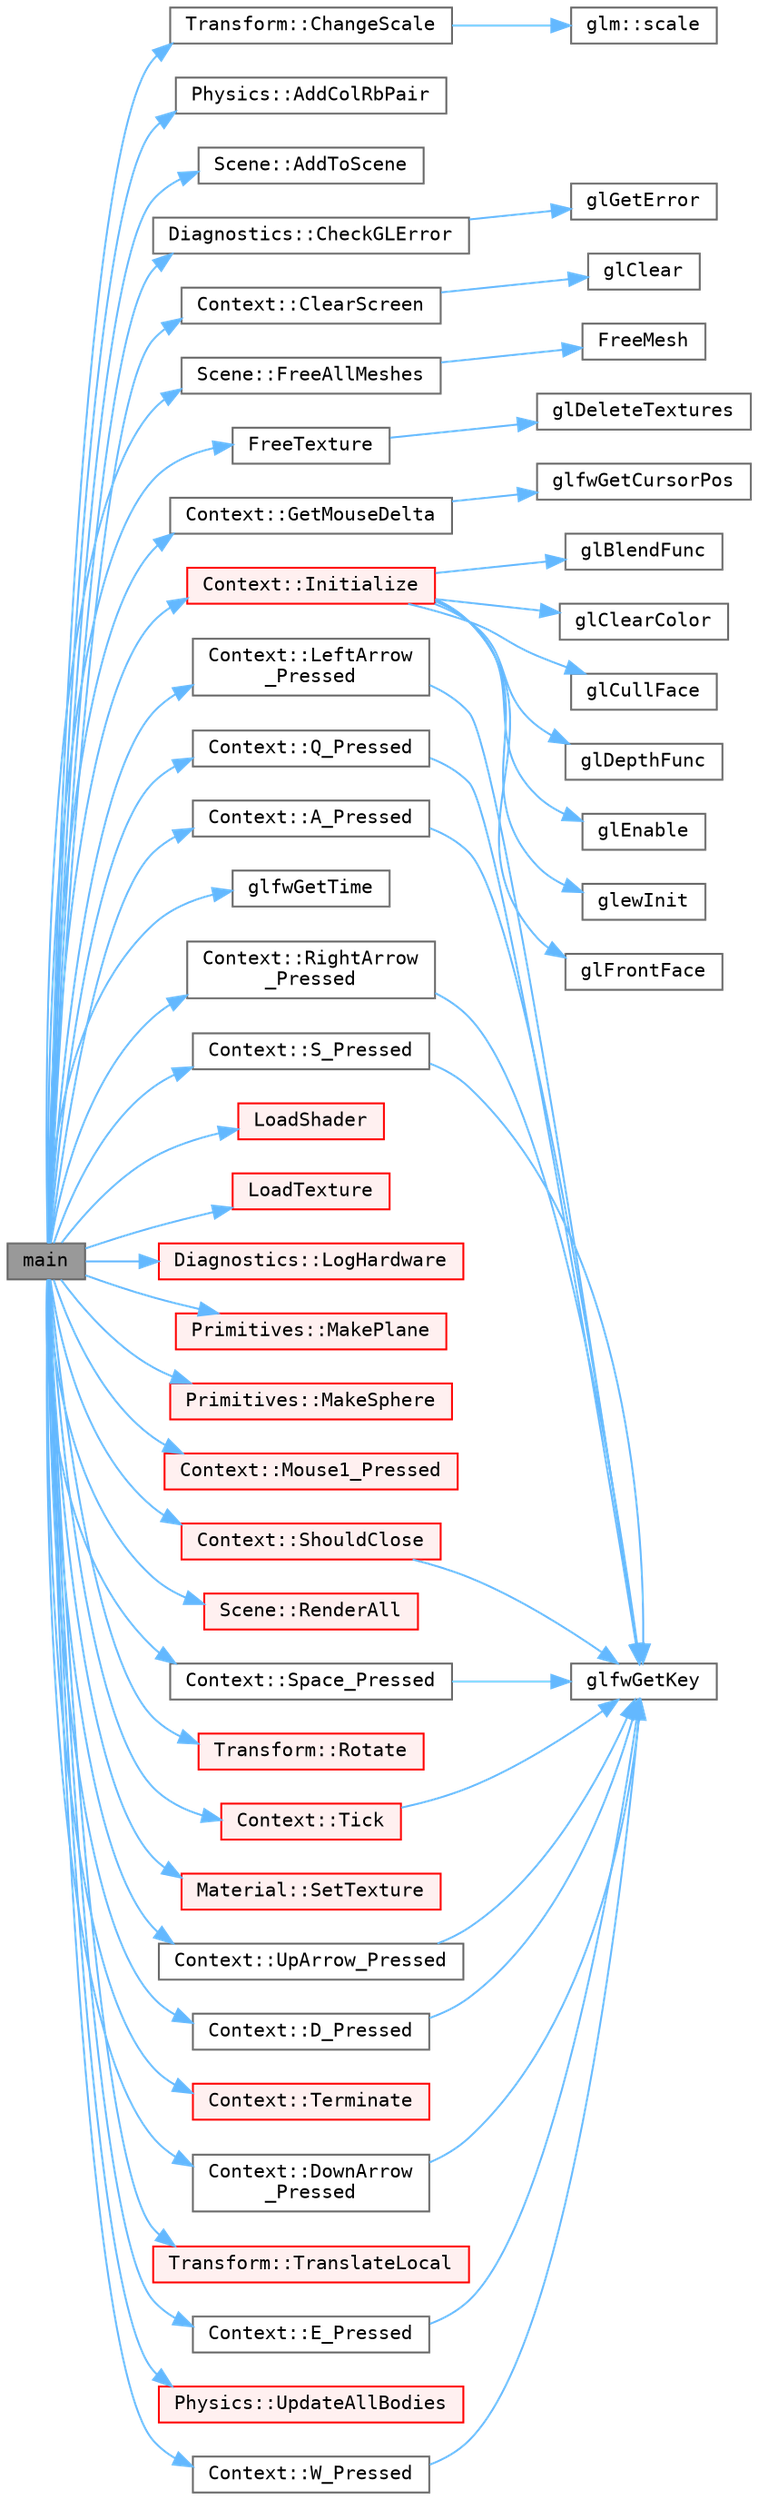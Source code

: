digraph "main"
{
 // LATEX_PDF_SIZE
  bgcolor="transparent";
  edge [fontname=Terminal,fontsize=10,labelfontname=Helvetica,labelfontsize=10];
  node [fontname=Terminal,fontsize=10,shape=box,height=0.2,width=0.4];
  rankdir="LR";
  Node1 [label="main",height=0.2,width=0.4,color="gray40", fillcolor="grey60", style="filled", fontcolor="black",tooltip=" "];
  Node1 -> Node2 [color="steelblue1",style="solid"];
  Node2 [label="Context::A_Pressed",height=0.2,width=0.4,color="grey40", fillcolor="white", style="filled",URL="$class_context.html#a17169c6946c0f951e62ee872151b299e",tooltip="If the A key is currently held"];
  Node2 -> Node3 [color="steelblue1",style="solid"];
  Node3 [label="glfwGetKey",height=0.2,width=0.4,color="grey40", fillcolor="white", style="filled",URL="$group__input.html#ga7d8ad8ffaf272808f04e1d5d33ec8859",tooltip="Returns the last reported state of a keyboard key for the specified window."];
  Node1 -> Node4 [color="steelblue1",style="solid"];
  Node4 [label="Physics::AddColRbPair",height=0.2,width=0.4,color="grey40", fillcolor="white", style="filled",URL="$class_physics.html#a7a0fea62b1d2a36f3fbf9d09901da0c6",tooltip="Add a ColRbPair to our vector, allowing it to collide."];
  Node1 -> Node5 [color="steelblue1",style="solid"];
  Node5 [label="Scene::AddToScene",height=0.2,width=0.4,color="grey40", fillcolor="white", style="filled",URL="$class_scene.html#a076c10df7e28c559db2dac955f22f3a0",tooltip="Add a gameObject to the scene"];
  Node1 -> Node6 [color="steelblue1",style="solid"];
  Node6 [label="Transform::ChangeScale",height=0.2,width=0.4,color="grey40", fillcolor="white", style="filled",URL="$class_transform.html#a7bdfd5cf2cac6fc06216e0c93e469e67",tooltip="Applis a scalar to our matrix"];
  Node6 -> Node7 [color="steelblue1",style="solid"];
  Node7 [label="glm::scale",height=0.2,width=0.4,color="grey40", fillcolor="white", style="filled",URL="$group__ext__matrix__transform.html#gaae2f8b2080622b24b85e1096748599b6",tooltip=" "];
  Node1 -> Node8 [color="steelblue1",style="solid"];
  Node8 [label="Diagnostics::CheckGLError",height=0.2,width=0.4,color="grey40", fillcolor="white", style="filled",URL="$namespace_diagnostics.html#a610ebbc18458a8d08d626e5e883635b4",tooltip="Checks for OpenGL error codes, and prints them"];
  Node8 -> Node9 [color="steelblue1",style="solid"];
  Node9 [label="glGetError",height=0.2,width=0.4,color="grey40", fillcolor="white", style="filled",URL="$glew_8h.html#a96d12fe2ba9949b71f7834676df8ee10",tooltip=" "];
  Node1 -> Node10 [color="steelblue1",style="solid"];
  Node10 [label="Context::ClearScreen",height=0.2,width=0.4,color="grey40", fillcolor="white", style="filled",URL="$class_context.html#aa02215a88cd690c65631d8fc5b5f2b08",tooltip=" "];
  Node10 -> Node11 [color="steelblue1",style="solid"];
  Node11 [label="glClear",height=0.2,width=0.4,color="grey40", fillcolor="white", style="filled",URL="$glew_8h.html#affc6c383998f3d5c0a5e74a07788f6ed",tooltip=" "];
  Node1 -> Node12 [color="steelblue1",style="solid"];
  Node12 [label="Context::D_Pressed",height=0.2,width=0.4,color="grey40", fillcolor="white", style="filled",URL="$class_context.html#a637e95805a80426269f06136b9566959",tooltip="If the D key is currently held"];
  Node12 -> Node3 [color="steelblue1",style="solid"];
  Node1 -> Node13 [color="steelblue1",style="solid"];
  Node13 [label="Context::DownArrow\l_Pressed",height=0.2,width=0.4,color="grey40", fillcolor="white", style="filled",URL="$class_context.html#ac3611d247372af83e4d7adc3cadb7752",tooltip="If the Down Arrrow key is currently held"];
  Node13 -> Node3 [color="steelblue1",style="solid"];
  Node1 -> Node14 [color="steelblue1",style="solid"];
  Node14 [label="Context::E_Pressed",height=0.2,width=0.4,color="grey40", fillcolor="white", style="filled",URL="$class_context.html#ac609bd7952637878bd2f57673edad640",tooltip="If the E key is currently held"];
  Node14 -> Node3 [color="steelblue1",style="solid"];
  Node1 -> Node15 [color="steelblue1",style="solid"];
  Node15 [label="Scene::FreeAllMeshes",height=0.2,width=0.4,color="grey40", fillcolor="white", style="filled",URL="$class_scene.html#a551288687e94be3ae6cf8a868eb95735",tooltip="Free all the meshes attached to gameObjects in gameObjects"];
  Node15 -> Node16 [color="steelblue1",style="solid"];
  Node16 [label="FreeMesh",height=0.2,width=0.4,color="grey40", fillcolor="white", style="filled",URL="$_renderer_8cpp.html#a9aba7adb196ca0b29e4a0cad46b05dd4",tooltip="Free a mesh from memory"];
  Node1 -> Node17 [color="steelblue1",style="solid"];
  Node17 [label="FreeTexture",height=0.2,width=0.4,color="grey40", fillcolor="white", style="filled",URL="$_renderer_8cpp.html#aec674375d5f158b96528aa490e7cdd00",tooltip="Free a texture from memory"];
  Node17 -> Node18 [color="steelblue1",style="solid"];
  Node18 [label="glDeleteTextures",height=0.2,width=0.4,color="grey40", fillcolor="white", style="filled",URL="$glew_8h.html#a2f5eccab2c3938a8c0c141035b4df47c",tooltip=" "];
  Node1 -> Node19 [color="steelblue1",style="solid"];
  Node19 [label="Context::GetMouseDelta",height=0.2,width=0.4,color="grey40", fillcolor="white", style="filled",URL="$class_context.html#a0cf2ac4048152225b90c15fd14b556c6",tooltip="Mouse movement"];
  Node19 -> Node20 [color="steelblue1",style="solid"];
  Node20 [label="glfwGetCursorPos",height=0.2,width=0.4,color="grey40", fillcolor="white", style="filled",URL="$group__input.html#gad289438eb7cf53d11eca685373f44105",tooltip="Retrieves the position of the cursor relative to the content area of the window."];
  Node1 -> Node21 [color="steelblue1",style="solid"];
  Node21 [label="glfwGetTime",height=0.2,width=0.4,color="grey40", fillcolor="white", style="filled",URL="$group__input.html#ga03d4a1039b8662c71eeb40beea8cb622",tooltip="Returns the GLFW time."];
  Node1 -> Node22 [color="steelblue1",style="solid"];
  Node22 [label="Context::Initialize",height=0.2,width=0.4,color="red", fillcolor="#FFF0F0", style="filled",URL="$class_context.html#ac092592027d44949396a8e16069fcab4",tooltip="Initiliazes the context window, and additional GPU setup"];
  Node22 -> Node23 [color="steelblue1",style="solid"];
  Node23 [label="glBlendFunc",height=0.2,width=0.4,color="grey40", fillcolor="white", style="filled",URL="$glew_8h.html#a8e13e72c3a7bac1f4685fcf3d32bf98c",tooltip=" "];
  Node22 -> Node24 [color="steelblue1",style="solid"];
  Node24 [label="glClearColor",height=0.2,width=0.4,color="grey40", fillcolor="white", style="filled",URL="$glew_8h.html#af339551012daa99fef8c4d313e98b546",tooltip=" "];
  Node22 -> Node25 [color="steelblue1",style="solid"];
  Node25 [label="glCullFace",height=0.2,width=0.4,color="grey40", fillcolor="white", style="filled",URL="$glew_8h.html#ab96734b878496b7f1d84b854a0cc072c",tooltip=" "];
  Node22 -> Node26 [color="steelblue1",style="solid"];
  Node26 [label="glDepthFunc",height=0.2,width=0.4,color="grey40", fillcolor="white", style="filled",URL="$glew_8h.html#a193efd842a4f4d9bf391afd286c4eef4",tooltip=" "];
  Node22 -> Node27 [color="steelblue1",style="solid"];
  Node27 [label="glEnable",height=0.2,width=0.4,color="grey40", fillcolor="white", style="filled",URL="$glew_8h.html#a1beaf822e5a901dc3fe429b68efb77d4",tooltip=" "];
  Node22 -> Node28 [color="steelblue1",style="solid"];
  Node28 [label="glewInit",height=0.2,width=0.4,color="grey40", fillcolor="white", style="filled",URL="$glew_8h.html#af39d420d8826819cb0108c6f1be0dc1b",tooltip=" "];
  Node22 -> Node29 [color="steelblue1",style="solid"];
  Node29 [label="glFrontFace",height=0.2,width=0.4,color="grey40", fillcolor="white", style="filled",URL="$glew_8h.html#afa8b9e2bcb7fed76f69b2182bc2f3d73",tooltip=" "];
  Node1 -> Node33 [color="steelblue1",style="solid"];
  Node33 [label="Context::LeftArrow\l_Pressed",height=0.2,width=0.4,color="grey40", fillcolor="white", style="filled",URL="$class_context.html#a58700ac52e74ce46a6e6ec32531e88f7",tooltip="If the Left Arrow key is currently held"];
  Node33 -> Node3 [color="steelblue1",style="solid"];
  Node1 -> Node34 [color="steelblue1",style="solid"];
  Node34 [label="LoadShader",height=0.2,width=0.4,color="red", fillcolor="#FFF0F0", style="filled",URL="$_renderer_8cpp.html#a4538cb126a10be7197ec76db1fa3de08",tooltip="Load a shader from file"];
  Node1 -> Node37 [color="steelblue1",style="solid"];
  Node37 [label="LoadTexture",height=0.2,width=0.4,color="red", fillcolor="#FFF0F0", style="filled",URL="$_renderer_8cpp.html#aed1bb04bfe2f3e43871bb89c730b188b",tooltip="Loads a texture from file"];
  Node1 -> Node46 [color="steelblue1",style="solid"];
  Node46 [label="Diagnostics::LogHardware",height=0.2,width=0.4,color="red", fillcolor="#FFF0F0", style="filled",URL="$namespace_diagnostics.html#a123bacc1da39ec478aa6e3f01530bb98",tooltip="Logs the current hardware to console"];
  Node1 -> Node49 [color="steelblue1",style="solid"];
  Node49 [label="Primitives::MakePlane",height=0.2,width=0.4,color="red", fillcolor="#FFF0F0", style="filled",URL="$namespace_primitives.html#a03774cd0af30bf294d51bcd43d937ff3",tooltip=" "];
  Node1 -> Node51 [color="steelblue1",style="solid"];
  Node51 [label="Primitives::MakeSphere",height=0.2,width=0.4,color="red", fillcolor="#FFF0F0", style="filled",URL="$namespace_primitives.html#ab1b6ee053dfdd05c13a82f08607c78c3",tooltip=" "];
  Node1 -> Node52 [color="steelblue1",style="solid"];
  Node52 [label="Context::Mouse1_Pressed",height=0.2,width=0.4,color="red", fillcolor="#FFF0F0", style="filled",URL="$class_context.html#a17e0516739864eb7050f693ccf5d671b",tooltip="If the Mouse 1 button is currently held"];
  Node1 -> Node54 [color="steelblue1",style="solid"];
  Node54 [label="Context::Q_Pressed",height=0.2,width=0.4,color="grey40", fillcolor="white", style="filled",URL="$class_context.html#a43765bcf7efc98bb61212c787eda1ebb",tooltip="If the Q key is currently held"];
  Node54 -> Node3 [color="steelblue1",style="solid"];
  Node1 -> Node55 [color="steelblue1",style="solid"];
  Node55 [label="Scene::RenderAll",height=0.2,width=0.4,color="red", fillcolor="#FFF0F0", style="filled",URL="$class_scene.html#af1231c8f794238d9fb79e5f413e0108f",tooltip="Draw all gameObjects using cameras[0] as a camera, accounting for all lights"];
  Node1 -> Node71 [color="steelblue1",style="solid"];
  Node71 [label="Context::RightArrow\l_Pressed",height=0.2,width=0.4,color="grey40", fillcolor="white", style="filled",URL="$class_context.html#a7709919aa4d55dcf0bd5244f93d30b9a",tooltip="If the Right Arrow key is currently held"];
  Node71 -> Node3 [color="steelblue1",style="solid"];
  Node1 -> Node72 [color="steelblue1",style="solid"];
  Node72 [label="Transform::Rotate",height=0.2,width=0.4,color="red", fillcolor="#FFF0F0", style="filled",URL="$class_transform.html#ac8dbabcac850603bac784cd464eaf3bf",tooltip="Rotates our matrix"];
  Node1 -> Node84 [color="steelblue1",style="solid"];
  Node84 [label="Context::S_Pressed",height=0.2,width=0.4,color="grey40", fillcolor="white", style="filled",URL="$class_context.html#a2b78763c584f3c8372ac9f9f4133e7c8",tooltip="If the S key is currently held"];
  Node84 -> Node3 [color="steelblue1",style="solid"];
  Node1 -> Node85 [color="steelblue1",style="solid"];
  Node85 [label="Material::SetTexture",height=0.2,width=0.4,color="red", fillcolor="#FFF0F0", style="filled",URL="$class_material.html#ad0049f77efe1760ee497e3df84e083c1",tooltip="Sets the texture of this material / shader"];
  Node1 -> Node86 [color="steelblue1",style="solid"];
  Node86 [label="Context::ShouldClose",height=0.2,width=0.4,color="red", fillcolor="#FFF0F0", style="filled",URL="$class_context.html#af8e3274e192dc42652d1f7b8ccd002e8",tooltip="If the user has attempted to exit the window"];
  Node86 -> Node3 [color="steelblue1",style="solid"];
  Node1 -> Node88 [color="steelblue1",style="solid"];
  Node88 [label="Context::Space_Pressed",height=0.2,width=0.4,color="grey40", fillcolor="white", style="filled",URL="$class_context.html#a0f82eefcca7f2a7c746c296265b4ddb0",tooltip="If the Space key is currently held"];
  Node88 -> Node3 [color="steelblue1",style="solid"];
  Node1 -> Node89 [color="steelblue1",style="solid"];
  Node89 [label="Context::Terminate",height=0.2,width=0.4,color="red", fillcolor="#FFF0F0", style="filled",URL="$class_context.html#a3fe8dff7fed0091868224cd797e1ff32",tooltip=" "];
  Node1 -> Node92 [color="steelblue1",style="solid"];
  Node92 [label="Context::Tick",height=0.2,width=0.4,color="red", fillcolor="#FFF0F0", style="filled",URL="$class_context.html#a9a805274ba34f57a68954d9fe4d59ba1",tooltip=" "];
  Node92 -> Node3 [color="steelblue1",style="solid"];
  Node1 -> Node96 [color="steelblue1",style="solid"];
  Node96 [label="Transform::TranslateLocal",height=0.2,width=0.4,color="red", fillcolor="#FFF0F0", style="filled",URL="$class_transform.html#a9ad1b47d91bbdc9266e71690e5ddcd56",tooltip="Translates our matrix, factoring in our rotation"];
  Node1 -> Node98 [color="steelblue1",style="solid"];
  Node98 [label="Context::UpArrow_Pressed",height=0.2,width=0.4,color="grey40", fillcolor="white", style="filled",URL="$class_context.html#a165fa5b13554b8c4ccb6d75c366daa59",tooltip="If the Up Arrow is currently held"];
  Node98 -> Node3 [color="steelblue1",style="solid"];
  Node1 -> Node99 [color="steelblue1",style="solid"];
  Node99 [label="Physics::UpdateAllBodies",height=0.2,width=0.4,color="red", fillcolor="#FFF0F0", style="filled",URL="$class_physics.html#a5dcd928dfbdca3feaefc1d9ca070683a",tooltip="Executes the physics tick on all physics objects in vector"];
  Node1 -> Node107 [color="steelblue1",style="solid"];
  Node107 [label="Context::W_Pressed",height=0.2,width=0.4,color="grey40", fillcolor="white", style="filled",URL="$class_context.html#a728b1567b82b29cc101a24e285cfd1bc",tooltip="If the W key is currently held"];
  Node107 -> Node3 [color="steelblue1",style="solid"];
}
